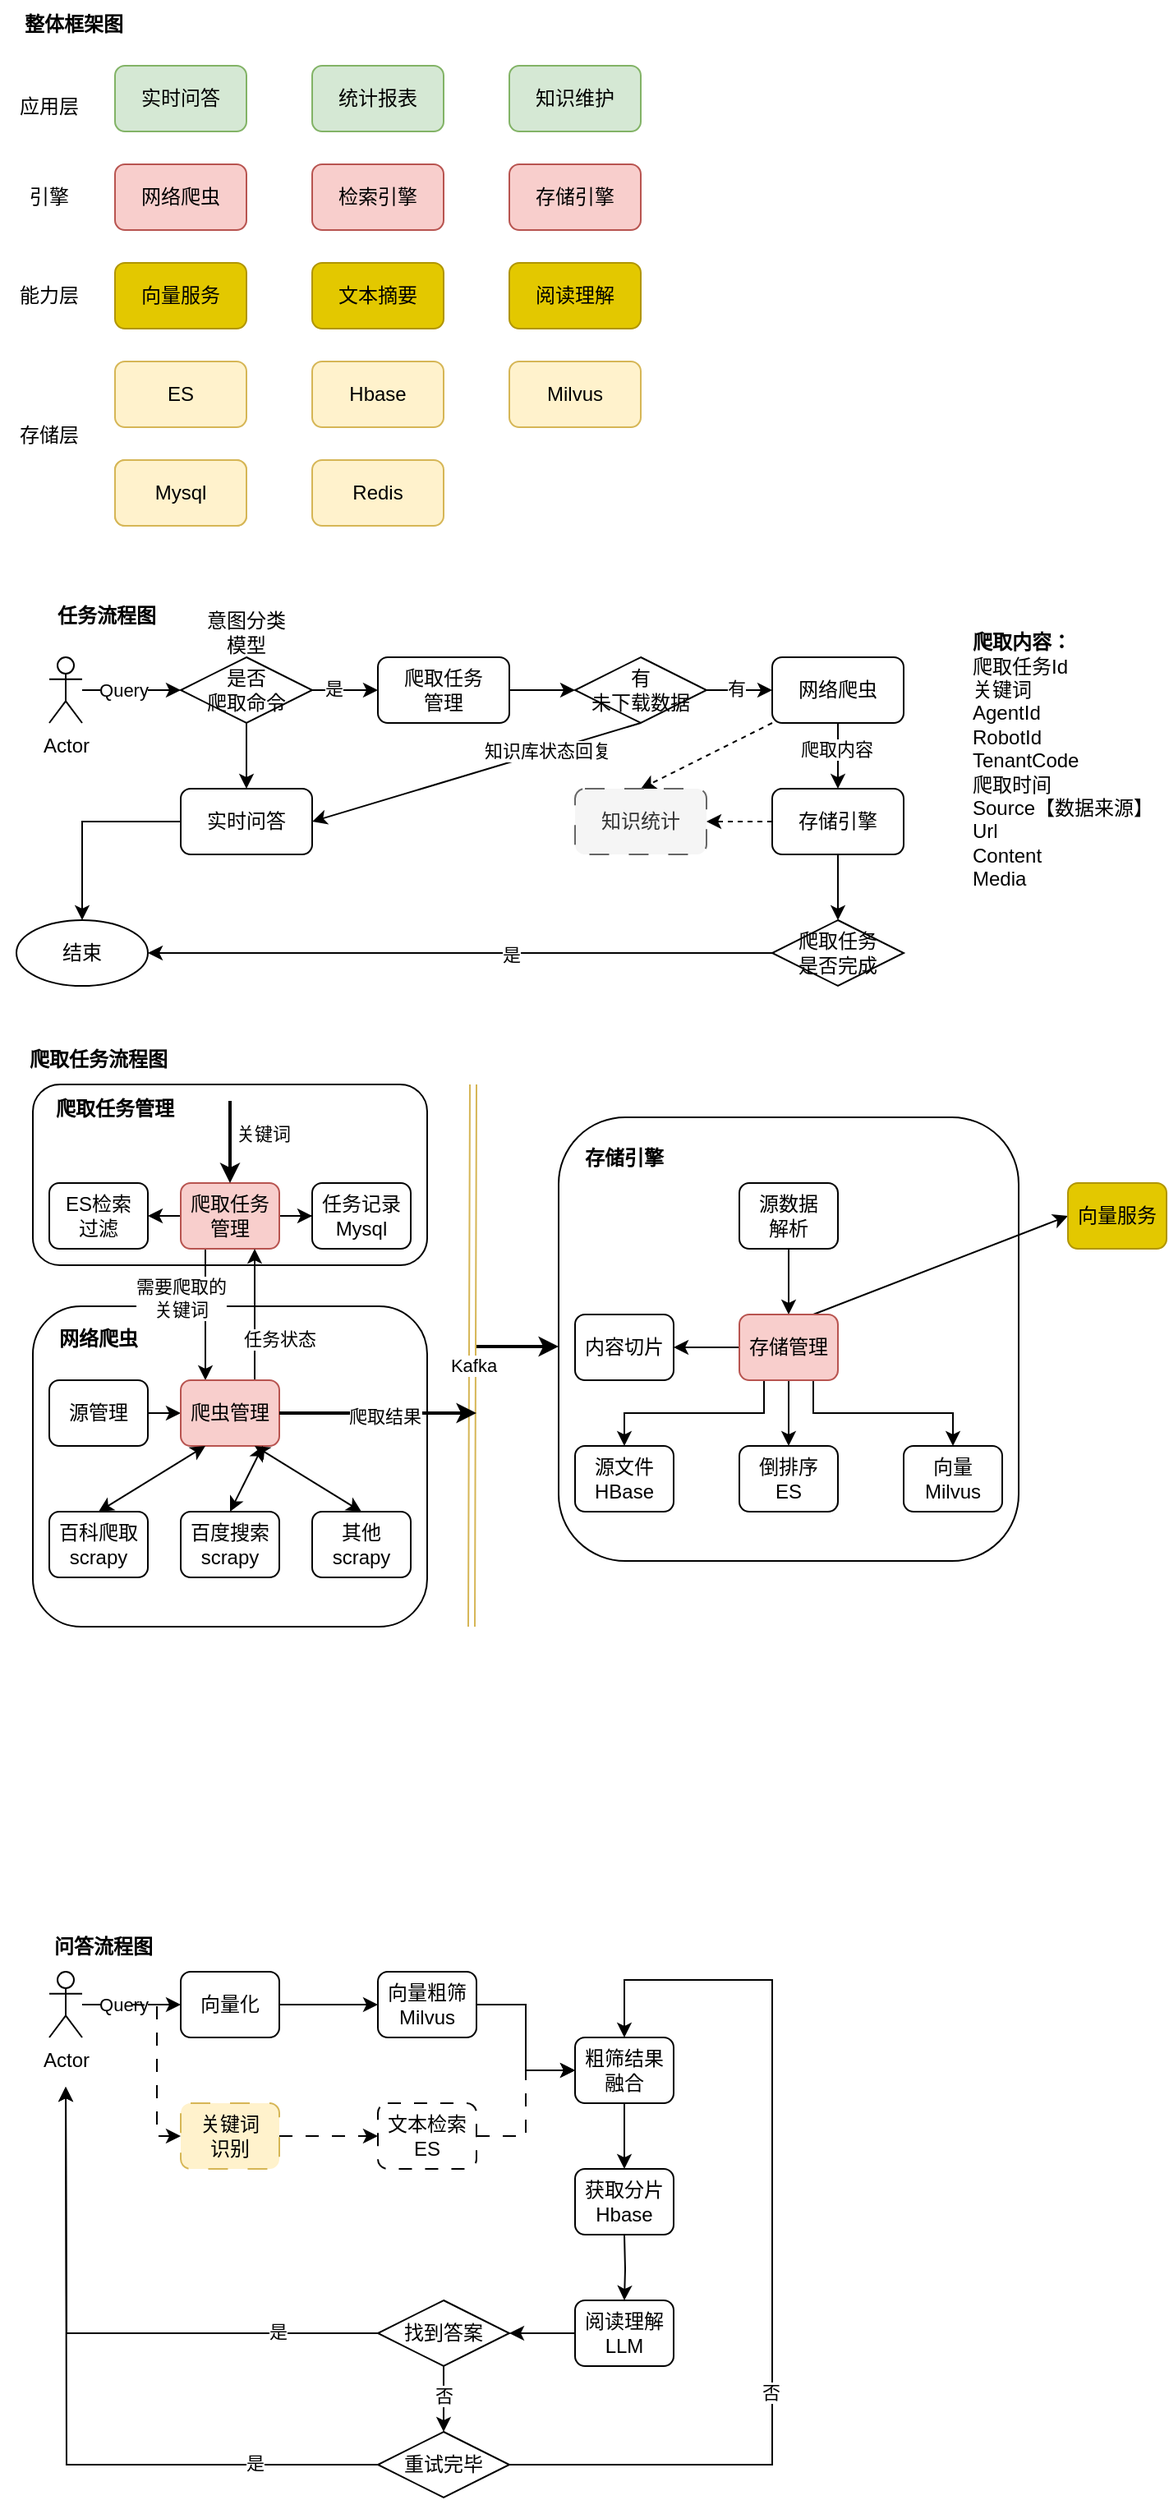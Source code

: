 <mxfile version="21.6.8" type="device">
  <diagram name="第 1 页" id="9ckIl5hYab5MIgVMosKW">
    <mxGraphModel dx="1434" dy="844" grid="0" gridSize="10" guides="1" tooltips="1" connect="1" arrows="1" fold="1" page="1" pageScale="1" pageWidth="827" pageHeight="1169" math="0" shadow="0">
      <root>
        <mxCell id="0" />
        <mxCell id="1" parent="0" />
        <mxCell id="SOKK0idRKGvPmwZtAwAa-120" value="" style="rounded=1;whiteSpace=wrap;html=1;fillStyle=cross-hatch;" parent="1" vertex="1">
          <mxGeometry x="350" y="720" width="280" height="270" as="geometry" />
        </mxCell>
        <mxCell id="SOKK0idRKGvPmwZtAwAa-119" value="" style="rounded=1;whiteSpace=wrap;html=1;fillStyle=cross-hatch;" parent="1" vertex="1">
          <mxGeometry x="30" y="700" width="240" height="110" as="geometry" />
        </mxCell>
        <mxCell id="SOKK0idRKGvPmwZtAwAa-118" value="" style="rounded=1;whiteSpace=wrap;html=1;fillStyle=cross-hatch;" parent="1" vertex="1">
          <mxGeometry x="30" y="835" width="240" height="195" as="geometry" />
        </mxCell>
        <mxCell id="SOKK0idRKGvPmwZtAwAa-1" value="网络爬虫" style="rounded=1;whiteSpace=wrap;html=1;fillColor=#f8cecc;strokeColor=#b85450;" parent="1" vertex="1">
          <mxGeometry x="80" y="140" width="80" height="40" as="geometry" />
        </mxCell>
        <mxCell id="SOKK0idRKGvPmwZtAwAa-3" value="检索引擎" style="rounded=1;whiteSpace=wrap;html=1;fillColor=#f8cecc;strokeColor=#b85450;" parent="1" vertex="1">
          <mxGeometry x="200" y="140" width="80" height="40" as="geometry" />
        </mxCell>
        <mxCell id="SOKK0idRKGvPmwZtAwAa-4" value="Milvus" style="rounded=1;whiteSpace=wrap;html=1;fillColor=#fff2cc;strokeColor=#d6b656;" parent="1" vertex="1">
          <mxGeometry x="320" y="260" width="80" height="40" as="geometry" />
        </mxCell>
        <mxCell id="SOKK0idRKGvPmwZtAwAa-5" value="Hbase" style="rounded=1;whiteSpace=wrap;html=1;fillColor=#fff2cc;strokeColor=#d6b656;" parent="1" vertex="1">
          <mxGeometry x="200" y="260" width="80" height="40" as="geometry" />
        </mxCell>
        <mxCell id="SOKK0idRKGvPmwZtAwAa-6" value="ES" style="rounded=1;whiteSpace=wrap;html=1;fillColor=#fff2cc;strokeColor=#d6b656;" parent="1" vertex="1">
          <mxGeometry x="80" y="260" width="80" height="40" as="geometry" />
        </mxCell>
        <mxCell id="SOKK0idRKGvPmwZtAwAa-7" value="实时问答" style="rounded=1;whiteSpace=wrap;html=1;fillColor=#d5e8d4;strokeColor=#82b366;" parent="1" vertex="1">
          <mxGeometry x="80" y="80" width="80" height="40" as="geometry" />
        </mxCell>
        <mxCell id="SOKK0idRKGvPmwZtAwAa-11" value="" style="edgeStyle=orthogonalEdgeStyle;rounded=0;orthogonalLoop=1;jettySize=auto;html=1;" parent="1" source="SOKK0idRKGvPmwZtAwAa-8" edge="1">
          <mxGeometry relative="1" as="geometry">
            <mxPoint x="120" y="460" as="targetPoint" />
          </mxGeometry>
        </mxCell>
        <mxCell id="SOKK0idRKGvPmwZtAwAa-14" value="Query" style="edgeLabel;html=1;align=center;verticalAlign=middle;resizable=0;points=[];" parent="SOKK0idRKGvPmwZtAwAa-11" vertex="1" connectable="0">
          <mxGeometry x="-0.174" relative="1" as="geometry">
            <mxPoint as="offset" />
          </mxGeometry>
        </mxCell>
        <mxCell id="SOKK0idRKGvPmwZtAwAa-8" value="Actor" style="shape=umlActor;verticalLabelPosition=bottom;verticalAlign=top;html=1;outlineConnect=0;" parent="1" vertex="1">
          <mxGeometry x="40" y="440" width="20" height="40" as="geometry" />
        </mxCell>
        <mxCell id="SOKK0idRKGvPmwZtAwAa-16" style="edgeStyle=orthogonalEdgeStyle;rounded=0;orthogonalLoop=1;jettySize=auto;html=1;exitX=1;exitY=0.5;exitDx=0;exitDy=0;entryX=0;entryY=0.5;entryDx=0;entryDy=0;" parent="1" source="SOKK0idRKGvPmwZtAwAa-12" target="SOKK0idRKGvPmwZtAwAa-15" edge="1">
          <mxGeometry relative="1" as="geometry" />
        </mxCell>
        <mxCell id="SOKK0idRKGvPmwZtAwAa-17" value="是" style="edgeLabel;html=1;align=center;verticalAlign=middle;resizable=0;points=[];" parent="SOKK0idRKGvPmwZtAwAa-16" vertex="1" connectable="0">
          <mxGeometry x="-0.35" y="1" relative="1" as="geometry">
            <mxPoint as="offset" />
          </mxGeometry>
        </mxCell>
        <mxCell id="SOKK0idRKGvPmwZtAwAa-25" style="edgeStyle=orthogonalEdgeStyle;rounded=0;orthogonalLoop=1;jettySize=auto;html=1;exitX=0.5;exitY=1;exitDx=0;exitDy=0;entryX=0.5;entryY=0;entryDx=0;entryDy=0;" parent="1" source="SOKK0idRKGvPmwZtAwAa-12" target="SOKK0idRKGvPmwZtAwAa-24" edge="1">
          <mxGeometry relative="1" as="geometry" />
        </mxCell>
        <mxCell id="SOKK0idRKGvPmwZtAwAa-12" value="是否&lt;br&gt;爬取命令" style="rhombus;whiteSpace=wrap;html=1;" parent="1" vertex="1">
          <mxGeometry x="120" y="440" width="80" height="40" as="geometry" />
        </mxCell>
        <mxCell id="SOKK0idRKGvPmwZtAwAa-13" value="意图分类模型" style="text;html=1;strokeColor=none;fillColor=none;align=center;verticalAlign=middle;whiteSpace=wrap;rounded=0;" parent="1" vertex="1">
          <mxGeometry x="130" y="410" width="60" height="30" as="geometry" />
        </mxCell>
        <mxCell id="SOKK0idRKGvPmwZtAwAa-19" style="edgeStyle=orthogonalEdgeStyle;rounded=0;orthogonalLoop=1;jettySize=auto;html=1;exitX=1;exitY=0.5;exitDx=0;exitDy=0;entryX=0;entryY=0.5;entryDx=0;entryDy=0;" parent="1" source="SOKK0idRKGvPmwZtAwAa-15" target="SOKK0idRKGvPmwZtAwAa-18" edge="1">
          <mxGeometry relative="1" as="geometry" />
        </mxCell>
        <mxCell id="SOKK0idRKGvPmwZtAwAa-15" value="爬取任务&lt;br&gt;管理" style="rounded=1;whiteSpace=wrap;html=1;" parent="1" vertex="1">
          <mxGeometry x="240" y="440" width="80" height="40" as="geometry" />
        </mxCell>
        <mxCell id="SOKK0idRKGvPmwZtAwAa-21" style="edgeStyle=orthogonalEdgeStyle;rounded=0;orthogonalLoop=1;jettySize=auto;html=1;exitX=1;exitY=0.5;exitDx=0;exitDy=0;entryX=0;entryY=0.5;entryDx=0;entryDy=0;" parent="1" source="SOKK0idRKGvPmwZtAwAa-18" target="SOKK0idRKGvPmwZtAwAa-20" edge="1">
          <mxGeometry relative="1" as="geometry" />
        </mxCell>
        <mxCell id="SOKK0idRKGvPmwZtAwAa-22" value="有" style="edgeLabel;html=1;align=center;verticalAlign=middle;resizable=0;points=[];" parent="SOKK0idRKGvPmwZtAwAa-21" vertex="1" connectable="0">
          <mxGeometry x="-0.1" y="1" relative="1" as="geometry">
            <mxPoint as="offset" />
          </mxGeometry>
        </mxCell>
        <mxCell id="SOKK0idRKGvPmwZtAwAa-27" style="rounded=0;orthogonalLoop=1;jettySize=auto;html=1;exitX=0.5;exitY=1;exitDx=0;exitDy=0;entryX=1;entryY=0.5;entryDx=0;entryDy=0;" parent="1" source="SOKK0idRKGvPmwZtAwAa-18" target="SOKK0idRKGvPmwZtAwAa-24" edge="1">
          <mxGeometry relative="1" as="geometry" />
        </mxCell>
        <mxCell id="SOKK0idRKGvPmwZtAwAa-35" value="知识库状态回复" style="edgeLabel;html=1;align=center;verticalAlign=middle;resizable=0;points=[];" parent="SOKK0idRKGvPmwZtAwAa-27" vertex="1" connectable="0">
          <mxGeometry x="-0.431" relative="1" as="geometry">
            <mxPoint as="offset" />
          </mxGeometry>
        </mxCell>
        <mxCell id="SOKK0idRKGvPmwZtAwAa-18" value="有&lt;br&gt;未下载数据" style="rhombus;whiteSpace=wrap;html=1;" parent="1" vertex="1">
          <mxGeometry x="360" y="440" width="80" height="40" as="geometry" />
        </mxCell>
        <mxCell id="SOKK0idRKGvPmwZtAwAa-29" style="edgeStyle=orthogonalEdgeStyle;rounded=0;orthogonalLoop=1;jettySize=auto;html=1;exitX=0.5;exitY=1;exitDx=0;exitDy=0;entryX=0.5;entryY=0;entryDx=0;entryDy=0;" parent="1" source="SOKK0idRKGvPmwZtAwAa-20" edge="1">
          <mxGeometry relative="1" as="geometry">
            <mxPoint x="520" y="520" as="targetPoint" />
          </mxGeometry>
        </mxCell>
        <mxCell id="SOKK0idRKGvPmwZtAwAa-38" value="爬取内容" style="edgeLabel;html=1;align=center;verticalAlign=middle;resizable=0;points=[];" parent="SOKK0idRKGvPmwZtAwAa-29" vertex="1" connectable="0">
          <mxGeometry x="-0.21" y="-1" relative="1" as="geometry">
            <mxPoint as="offset" />
          </mxGeometry>
        </mxCell>
        <mxCell id="SOKK0idRKGvPmwZtAwAa-43" style="rounded=0;orthogonalLoop=1;jettySize=auto;html=1;exitX=0;exitY=1;exitDx=0;exitDy=0;entryX=0.5;entryY=0;entryDx=0;entryDy=0;dashed=1;" parent="1" source="SOKK0idRKGvPmwZtAwAa-20" target="SOKK0idRKGvPmwZtAwAa-42" edge="1">
          <mxGeometry relative="1" as="geometry" />
        </mxCell>
        <mxCell id="SOKK0idRKGvPmwZtAwAa-20" value="网络爬虫" style="rounded=1;whiteSpace=wrap;html=1;" parent="1" vertex="1">
          <mxGeometry x="480" y="440" width="80" height="40" as="geometry" />
        </mxCell>
        <mxCell id="SOKK0idRKGvPmwZtAwAa-23" value="结束" style="ellipse;whiteSpace=wrap;html=1;" parent="1" vertex="1">
          <mxGeometry x="20" y="600" width="80" height="40" as="geometry" />
        </mxCell>
        <mxCell id="SOKK0idRKGvPmwZtAwAa-26" style="edgeStyle=orthogonalEdgeStyle;rounded=0;orthogonalLoop=1;jettySize=auto;html=1;exitX=0;exitY=0.5;exitDx=0;exitDy=0;entryX=0.5;entryY=0;entryDx=0;entryDy=0;" parent="1" source="SOKK0idRKGvPmwZtAwAa-24" target="SOKK0idRKGvPmwZtAwAa-23" edge="1">
          <mxGeometry relative="1" as="geometry" />
        </mxCell>
        <mxCell id="SOKK0idRKGvPmwZtAwAa-24" value="实时问答" style="rounded=1;whiteSpace=wrap;html=1;" parent="1" vertex="1">
          <mxGeometry x="120" y="520" width="80" height="40" as="geometry" />
        </mxCell>
        <mxCell id="SOKK0idRKGvPmwZtAwAa-36" value="存储引擎" style="rounded=1;whiteSpace=wrap;html=1;fillColor=#f8cecc;strokeColor=#b85450;" parent="1" vertex="1">
          <mxGeometry x="320" y="140" width="80" height="40" as="geometry" />
        </mxCell>
        <mxCell id="SOKK0idRKGvPmwZtAwAa-44" style="rounded=0;orthogonalLoop=1;jettySize=auto;html=1;exitX=0;exitY=0.5;exitDx=0;exitDy=0;entryX=1;entryY=0.5;entryDx=0;entryDy=0;dashed=1;" parent="1" source="SOKK0idRKGvPmwZtAwAa-37" target="SOKK0idRKGvPmwZtAwAa-42" edge="1">
          <mxGeometry relative="1" as="geometry" />
        </mxCell>
        <mxCell id="SOKK0idRKGvPmwZtAwAa-46" style="edgeStyle=orthogonalEdgeStyle;rounded=0;orthogonalLoop=1;jettySize=auto;html=1;exitX=0.5;exitY=1;exitDx=0;exitDy=0;entryX=0.5;entryY=0;entryDx=0;entryDy=0;" parent="1" source="SOKK0idRKGvPmwZtAwAa-37" target="SOKK0idRKGvPmwZtAwAa-45" edge="1">
          <mxGeometry relative="1" as="geometry" />
        </mxCell>
        <mxCell id="SOKK0idRKGvPmwZtAwAa-37" value="存储引擎" style="rounded=1;whiteSpace=wrap;html=1;" parent="1" vertex="1">
          <mxGeometry x="480" y="520" width="80" height="40" as="geometry" />
        </mxCell>
        <mxCell id="SOKK0idRKGvPmwZtAwAa-41" value="&lt;div style=&quot;&quot;&gt;&lt;span style=&quot;background-color: initial;&quot;&gt;&lt;b&gt;爬取内容：&lt;/b&gt;&lt;/span&gt;&lt;/div&gt;&lt;div style=&quot;&quot;&gt;&lt;span style=&quot;background-color: initial;&quot;&gt;爬取任务Id&lt;/span&gt;&lt;/div&gt;&lt;div style=&quot;&quot;&gt;&lt;span style=&quot;background-color: initial;&quot;&gt;关键词&lt;/span&gt;&lt;/div&gt;&lt;div style=&quot;&quot;&gt;&lt;span style=&quot;background-color: initial;&quot;&gt;AgentId&lt;/span&gt;&lt;/div&gt;&lt;div style=&quot;&quot;&gt;&lt;span style=&quot;background-color: initial;&quot;&gt;RobotId&lt;/span&gt;&lt;/div&gt;&lt;div style=&quot;&quot;&gt;&lt;span style=&quot;background-color: initial;&quot;&gt;TenantCode&lt;/span&gt;&lt;/div&gt;&lt;div style=&quot;&quot;&gt;&lt;span style=&quot;background-color: initial;&quot;&gt;爬取时间&lt;/span&gt;&lt;/div&gt;&lt;div style=&quot;&quot;&gt;&lt;span style=&quot;background-color: initial;&quot;&gt;Source【数据来源】&lt;/span&gt;&lt;/div&gt;&lt;div style=&quot;&quot;&gt;&lt;span style=&quot;background-color: initial;&quot;&gt;Url&lt;/span&gt;&lt;/div&gt;&lt;div style=&quot;&quot;&gt;&lt;span style=&quot;background-color: initial;&quot;&gt;Content&lt;/span&gt;&lt;/div&gt;&lt;div style=&quot;&quot;&gt;&lt;span style=&quot;background-color: initial;&quot;&gt;Media&lt;/span&gt;&lt;/div&gt;&lt;div style=&quot;&quot;&gt;&lt;span style=&quot;background-color: initial;&quot;&gt;&lt;br&gt;&lt;/span&gt;&lt;/div&gt;" style="text;html=1;strokeColor=none;fillColor=none;align=left;verticalAlign=middle;whiteSpace=wrap;rounded=0;" parent="1" vertex="1">
          <mxGeometry x="600" y="420" width="120" height="180" as="geometry" />
        </mxCell>
        <mxCell id="SOKK0idRKGvPmwZtAwAa-42" value="知识统计" style="rounded=1;whiteSpace=wrap;html=1;fillColor=#f5f5f5;fontColor=#333333;strokeColor=#666666;dashed=1;dashPattern=12 12;" parent="1" vertex="1">
          <mxGeometry x="360" y="520" width="80" height="40" as="geometry" />
        </mxCell>
        <mxCell id="SOKK0idRKGvPmwZtAwAa-47" style="edgeStyle=orthogonalEdgeStyle;rounded=0;orthogonalLoop=1;jettySize=auto;html=1;exitX=0;exitY=0.5;exitDx=0;exitDy=0;entryX=1;entryY=0.5;entryDx=0;entryDy=0;" parent="1" source="SOKK0idRKGvPmwZtAwAa-45" target="SOKK0idRKGvPmwZtAwAa-23" edge="1">
          <mxGeometry relative="1" as="geometry" />
        </mxCell>
        <mxCell id="SOKK0idRKGvPmwZtAwAa-48" value="是" style="edgeLabel;html=1;align=center;verticalAlign=middle;resizable=0;points=[];" parent="SOKK0idRKGvPmwZtAwAa-47" vertex="1" connectable="0">
          <mxGeometry x="-0.163" y="1" relative="1" as="geometry">
            <mxPoint as="offset" />
          </mxGeometry>
        </mxCell>
        <mxCell id="SOKK0idRKGvPmwZtAwAa-45" value="爬取任务&lt;br&gt;是否完成" style="rhombus;whiteSpace=wrap;html=1;" parent="1" vertex="1">
          <mxGeometry x="480" y="600" width="80" height="40" as="geometry" />
        </mxCell>
        <mxCell id="SOKK0idRKGvPmwZtAwAa-49" value="统计报表" style="rounded=1;whiteSpace=wrap;html=1;fillColor=#d5e8d4;strokeColor=#82b366;" parent="1" vertex="1">
          <mxGeometry x="200" y="80" width="80" height="40" as="geometry" />
        </mxCell>
        <mxCell id="SOKK0idRKGvPmwZtAwAa-50" value="知识维护" style="rounded=1;whiteSpace=wrap;html=1;fillColor=#d5e8d4;strokeColor=#82b366;" parent="1" vertex="1">
          <mxGeometry x="320" y="80" width="80" height="40" as="geometry" />
        </mxCell>
        <mxCell id="SOKK0idRKGvPmwZtAwAa-51" value="应用层" style="text;html=1;strokeColor=none;fillColor=none;align=center;verticalAlign=middle;whiteSpace=wrap;rounded=0;" parent="1" vertex="1">
          <mxGeometry x="10" y="90" width="60" height="30" as="geometry" />
        </mxCell>
        <mxCell id="SOKK0idRKGvPmwZtAwAa-52" value="引擎" style="text;html=1;strokeColor=none;fillColor=none;align=center;verticalAlign=middle;whiteSpace=wrap;rounded=0;" parent="1" vertex="1">
          <mxGeometry x="10" y="145" width="60" height="30" as="geometry" />
        </mxCell>
        <mxCell id="SOKK0idRKGvPmwZtAwAa-53" value="存储层" style="text;html=1;strokeColor=none;fillColor=none;align=center;verticalAlign=middle;whiteSpace=wrap;rounded=0;" parent="1" vertex="1">
          <mxGeometry x="10" y="290" width="60" height="30" as="geometry" />
        </mxCell>
        <mxCell id="SOKK0idRKGvPmwZtAwAa-94" value="" style="edgeStyle=orthogonalEdgeStyle;rounded=0;orthogonalLoop=1;jettySize=auto;html=1;" parent="1" source="SOKK0idRKGvPmwZtAwAa-54" target="SOKK0idRKGvPmwZtAwAa-93" edge="1">
          <mxGeometry relative="1" as="geometry" />
        </mxCell>
        <mxCell id="SOKK0idRKGvPmwZtAwAa-102" style="edgeStyle=orthogonalEdgeStyle;rounded=0;orthogonalLoop=1;jettySize=auto;html=1;exitX=0.25;exitY=1;exitDx=0;exitDy=0;entryX=0.25;entryY=0;entryDx=0;entryDy=0;" parent="1" source="SOKK0idRKGvPmwZtAwAa-54" target="SOKK0idRKGvPmwZtAwAa-66" edge="1">
          <mxGeometry relative="1" as="geometry" />
        </mxCell>
        <mxCell id="SOKK0idRKGvPmwZtAwAa-103" value="需要爬取的&lt;br style=&quot;border-color: var(--border-color);&quot;&gt;关键词" style="edgeLabel;html=1;align=center;verticalAlign=middle;resizable=0;points=[];" parent="SOKK0idRKGvPmwZtAwAa-102" vertex="1" connectable="0">
          <mxGeometry x="-0.1" relative="1" as="geometry">
            <mxPoint x="-15" y="-6" as="offset" />
          </mxGeometry>
        </mxCell>
        <mxCell id="SOKK0idRKGvPmwZtAwAa-106" style="edgeStyle=orthogonalEdgeStyle;rounded=0;orthogonalLoop=1;jettySize=auto;html=1;exitX=0;exitY=0.5;exitDx=0;exitDy=0;entryX=1;entryY=0.5;entryDx=0;entryDy=0;" parent="1" source="SOKK0idRKGvPmwZtAwAa-54" target="SOKK0idRKGvPmwZtAwAa-98" edge="1">
          <mxGeometry relative="1" as="geometry" />
        </mxCell>
        <mxCell id="SOKK0idRKGvPmwZtAwAa-54" value="爬取任务管理" style="rounded=1;whiteSpace=wrap;html=1;fillColor=#f8cecc;strokeColor=#b85450;" parent="1" vertex="1">
          <mxGeometry x="120" y="760" width="60" height="40" as="geometry" />
        </mxCell>
        <mxCell id="SOKK0idRKGvPmwZtAwAa-55" value="爬取任务管理" style="text;html=1;strokeColor=none;fillColor=none;align=center;verticalAlign=middle;whiteSpace=wrap;rounded=0;fontStyle=1" parent="1" vertex="1">
          <mxGeometry x="30" y="700" width="100" height="30" as="geometry" />
        </mxCell>
        <mxCell id="SOKK0idRKGvPmwZtAwAa-60" value="Mysql" style="rounded=1;whiteSpace=wrap;html=1;fillColor=#fff2cc;strokeColor=#d6b656;" parent="1" vertex="1">
          <mxGeometry x="80" y="320" width="80" height="40" as="geometry" />
        </mxCell>
        <mxCell id="SOKK0idRKGvPmwZtAwAa-61" value="存储引擎" style="text;html=1;strokeColor=none;fillColor=none;align=center;verticalAlign=middle;whiteSpace=wrap;rounded=0;fontStyle=1" parent="1" vertex="1">
          <mxGeometry x="340" y="730" width="100" height="30" as="geometry" />
        </mxCell>
        <mxCell id="SOKK0idRKGvPmwZtAwAa-62" value="" style="shape=link;html=1;rounded=0;fillColor=#fff2cc;strokeColor=#d6b656;entryX=0;entryY=0;entryDx=0;entryDy=0;" parent="1" edge="1">
          <mxGeometry width="100" relative="1" as="geometry">
            <mxPoint x="297" y="1030" as="sourcePoint" />
            <mxPoint x="298" y="700" as="targetPoint" />
          </mxGeometry>
        </mxCell>
        <mxCell id="SOKK0idRKGvPmwZtAwAa-63" value="Kafka" style="edgeLabel;html=1;align=center;verticalAlign=middle;resizable=0;points=[];" parent="SOKK0idRKGvPmwZtAwAa-62" vertex="1" connectable="0">
          <mxGeometry x="-0.02" y="6" relative="1" as="geometry">
            <mxPoint x="6" y="2" as="offset" />
          </mxGeometry>
        </mxCell>
        <mxCell id="SOKK0idRKGvPmwZtAwAa-122" style="edgeStyle=orthogonalEdgeStyle;rounded=0;orthogonalLoop=1;jettySize=auto;html=1;exitX=0.5;exitY=1;exitDx=0;exitDy=0;entryX=0.5;entryY=0;entryDx=0;entryDy=0;" parent="1" source="SOKK0idRKGvPmwZtAwAa-64" target="SOKK0idRKGvPmwZtAwAa-113" edge="1">
          <mxGeometry relative="1" as="geometry" />
        </mxCell>
        <mxCell id="SOKK0idRKGvPmwZtAwAa-64" value="源数据&lt;br&gt;解析" style="rounded=1;whiteSpace=wrap;html=1;" parent="1" vertex="1">
          <mxGeometry x="460" y="760" width="60" height="40" as="geometry" />
        </mxCell>
        <mxCell id="SOKK0idRKGvPmwZtAwAa-70" value="网络爬虫" style="text;html=1;strokeColor=none;fillColor=none;align=center;verticalAlign=middle;whiteSpace=wrap;rounded=0;fontStyle=1" parent="1" vertex="1">
          <mxGeometry x="20" y="840" width="100" height="30" as="geometry" />
        </mxCell>
        <mxCell id="SOKK0idRKGvPmwZtAwAa-71" value="" style="endArrow=classic;html=1;rounded=0;exitX=1;exitY=0.5;exitDx=0;exitDy=0;" parent="1" source="SOKK0idRKGvPmwZtAwAa-86" target="SOKK0idRKGvPmwZtAwAa-66" edge="1">
          <mxGeometry width="50" height="50" relative="1" as="geometry">
            <mxPoint x="120" y="900" as="sourcePoint" />
            <mxPoint x="240" y="900" as="targetPoint" />
          </mxGeometry>
        </mxCell>
        <mxCell id="SOKK0idRKGvPmwZtAwAa-104" style="edgeStyle=orthogonalEdgeStyle;rounded=0;orthogonalLoop=1;jettySize=auto;html=1;exitX=0.75;exitY=0;exitDx=0;exitDy=0;entryX=0.75;entryY=1;entryDx=0;entryDy=0;" parent="1" source="SOKK0idRKGvPmwZtAwAa-66" target="SOKK0idRKGvPmwZtAwAa-54" edge="1">
          <mxGeometry relative="1" as="geometry" />
        </mxCell>
        <mxCell id="SOKK0idRKGvPmwZtAwAa-105" value="任务状态" style="edgeLabel;html=1;align=center;verticalAlign=middle;resizable=0;points=[];" parent="SOKK0idRKGvPmwZtAwAa-104" vertex="1" connectable="0">
          <mxGeometry x="-0.325" y="4" relative="1" as="geometry">
            <mxPoint x="19" y="2" as="offset" />
          </mxGeometry>
        </mxCell>
        <mxCell id="SOKK0idRKGvPmwZtAwAa-66" value="爬虫管理" style="rounded=1;whiteSpace=wrap;html=1;fillColor=#f8cecc;strokeColor=#b85450;" parent="1" vertex="1">
          <mxGeometry x="120" y="880" width="60" height="40" as="geometry" />
        </mxCell>
        <mxCell id="SOKK0idRKGvPmwZtAwAa-74" value="百度搜索&lt;br&gt;scrapy" style="rounded=1;whiteSpace=wrap;html=1;" parent="1" vertex="1">
          <mxGeometry x="120" y="960" width="60" height="40" as="geometry" />
        </mxCell>
        <mxCell id="SOKK0idRKGvPmwZtAwAa-75" value="百科爬取&lt;br&gt;scrapy" style="rounded=1;whiteSpace=wrap;html=1;" parent="1" vertex="1">
          <mxGeometry x="40" y="960" width="60" height="40" as="geometry" />
        </mxCell>
        <mxCell id="SOKK0idRKGvPmwZtAwAa-81" style="edgeStyle=orthogonalEdgeStyle;rounded=0;orthogonalLoop=1;jettySize=auto;html=1;exitX=1;exitY=0.5;exitDx=0;exitDy=0;strokeWidth=2;" parent="1" source="SOKK0idRKGvPmwZtAwAa-66" edge="1">
          <mxGeometry relative="1" as="geometry">
            <mxPoint x="300" y="900" as="targetPoint" />
            <mxPoint x="200" y="899.5" as="sourcePoint" />
            <Array as="points" />
          </mxGeometry>
        </mxCell>
        <mxCell id="SOKK0idRKGvPmwZtAwAa-97" value="爬取结果" style="edgeLabel;html=1;align=center;verticalAlign=middle;resizable=0;points=[];" parent="SOKK0idRKGvPmwZtAwAa-81" vertex="1" connectable="0">
          <mxGeometry x="0.062" y="-1" relative="1" as="geometry">
            <mxPoint as="offset" />
          </mxGeometry>
        </mxCell>
        <mxCell id="SOKK0idRKGvPmwZtAwAa-84" value="" style="endArrow=classic;startArrow=classic;html=1;rounded=0;entryX=0.25;entryY=1;entryDx=0;entryDy=0;exitX=0.5;exitY=0;exitDx=0;exitDy=0;" parent="1" source="SOKK0idRKGvPmwZtAwAa-75" target="SOKK0idRKGvPmwZtAwAa-66" edge="1">
          <mxGeometry width="50" height="50" relative="1" as="geometry">
            <mxPoint x="90" y="960" as="sourcePoint" />
            <mxPoint x="140" y="910" as="targetPoint" />
          </mxGeometry>
        </mxCell>
        <mxCell id="SOKK0idRKGvPmwZtAwAa-85" value="" style="endArrow=classic;startArrow=classic;html=1;rounded=0;exitX=0.5;exitY=0;exitDx=0;exitDy=0;" parent="1" source="SOKK0idRKGvPmwZtAwAa-74" edge="1">
          <mxGeometry width="50" height="50" relative="1" as="geometry">
            <mxPoint x="120" y="970" as="sourcePoint" />
            <mxPoint x="170" y="920" as="targetPoint" />
          </mxGeometry>
        </mxCell>
        <mxCell id="SOKK0idRKGvPmwZtAwAa-86" value="源管理" style="rounded=1;whiteSpace=wrap;html=1;" parent="1" vertex="1">
          <mxGeometry x="40" y="880" width="60" height="40" as="geometry" />
        </mxCell>
        <mxCell id="SOKK0idRKGvPmwZtAwAa-87" value="其他scrapy" style="rounded=1;whiteSpace=wrap;html=1;" parent="1" vertex="1">
          <mxGeometry x="200" y="960" width="60" height="40" as="geometry" />
        </mxCell>
        <mxCell id="SOKK0idRKGvPmwZtAwAa-89" value="" style="endArrow=classic;startArrow=classic;html=1;rounded=0;entryX=0.75;entryY=1;entryDx=0;entryDy=0;exitX=0.5;exitY=0;exitDx=0;exitDy=0;" parent="1" source="SOKK0idRKGvPmwZtAwAa-87" target="SOKK0idRKGvPmwZtAwAa-66" edge="1">
          <mxGeometry width="50" height="50" relative="1" as="geometry">
            <mxPoint x="150" y="980" as="sourcePoint" />
            <mxPoint x="200" y="930" as="targetPoint" />
          </mxGeometry>
        </mxCell>
        <mxCell id="SOKK0idRKGvPmwZtAwAa-90" value="内容切片" style="rounded=1;whiteSpace=wrap;html=1;" parent="1" vertex="1">
          <mxGeometry x="360" y="840" width="60" height="40" as="geometry" />
        </mxCell>
        <mxCell id="SOKK0idRKGvPmwZtAwAa-93" value="任务记录&lt;br&gt;Mysql" style="rounded=1;whiteSpace=wrap;html=1;" parent="1" vertex="1">
          <mxGeometry x="200" y="760" width="60" height="40" as="geometry" />
        </mxCell>
        <mxCell id="SOKK0idRKGvPmwZtAwAa-98" value="ES检索&lt;br&gt;过滤" style="rounded=1;whiteSpace=wrap;html=1;" parent="1" vertex="1">
          <mxGeometry x="40" y="760" width="60" height="40" as="geometry" />
        </mxCell>
        <mxCell id="SOKK0idRKGvPmwZtAwAa-107" value="" style="endArrow=classic;html=1;rounded=0;entryX=0.5;entryY=0;entryDx=0;entryDy=0;strokeWidth=2;" parent="1" target="SOKK0idRKGvPmwZtAwAa-54" edge="1">
          <mxGeometry width="50" height="50" relative="1" as="geometry">
            <mxPoint x="150" y="710" as="sourcePoint" />
            <mxPoint x="210" y="680" as="targetPoint" />
          </mxGeometry>
        </mxCell>
        <mxCell id="SOKK0idRKGvPmwZtAwAa-108" value="关键词" style="edgeLabel;html=1;align=center;verticalAlign=middle;resizable=0;points=[];" parent="SOKK0idRKGvPmwZtAwAa-107" vertex="1" connectable="0">
          <mxGeometry x="-0.333" y="2" relative="1" as="geometry">
            <mxPoint x="18" y="3" as="offset" />
          </mxGeometry>
        </mxCell>
        <mxCell id="SOKK0idRKGvPmwZtAwAa-134" style="edgeStyle=orthogonalEdgeStyle;rounded=0;orthogonalLoop=1;jettySize=auto;html=1;exitX=1;exitY=0.5;exitDx=0;exitDy=0;entryX=0;entryY=0.5;entryDx=0;entryDy=0;" parent="1" target="SOKK0idRKGvPmwZtAwAa-133" edge="1">
          <mxGeometry relative="1" as="geometry">
            <mxPoint x="620" y="860" as="sourcePoint" />
          </mxGeometry>
        </mxCell>
        <mxCell id="SOKK0idRKGvPmwZtAwAa-111" value="倒排序&lt;br&gt;ES" style="rounded=1;whiteSpace=wrap;html=1;" parent="1" vertex="1">
          <mxGeometry x="460" y="920" width="60" height="40" as="geometry" />
        </mxCell>
        <mxCell id="SOKK0idRKGvPmwZtAwAa-112" value="源文件&lt;br&gt;HBase" style="rounded=1;whiteSpace=wrap;html=1;" parent="1" vertex="1">
          <mxGeometry x="360" y="920" width="60" height="40" as="geometry" />
        </mxCell>
        <mxCell id="SOKK0idRKGvPmwZtAwAa-124" style="edgeStyle=orthogonalEdgeStyle;rounded=0;orthogonalLoop=1;jettySize=auto;html=1;exitX=0;exitY=0.5;exitDx=0;exitDy=0;entryX=1;entryY=0.5;entryDx=0;entryDy=0;" parent="1" source="SOKK0idRKGvPmwZtAwAa-113" target="SOKK0idRKGvPmwZtAwAa-90" edge="1">
          <mxGeometry relative="1" as="geometry" />
        </mxCell>
        <mxCell id="SOKK0idRKGvPmwZtAwAa-126" style="edgeStyle=orthogonalEdgeStyle;rounded=0;orthogonalLoop=1;jettySize=auto;html=1;exitX=0.25;exitY=1;exitDx=0;exitDy=0;entryX=0.5;entryY=0;entryDx=0;entryDy=0;" parent="1" source="SOKK0idRKGvPmwZtAwAa-113" target="SOKK0idRKGvPmwZtAwAa-112" edge="1">
          <mxGeometry relative="1" as="geometry" />
        </mxCell>
        <mxCell id="SOKK0idRKGvPmwZtAwAa-127" style="edgeStyle=orthogonalEdgeStyle;rounded=0;orthogonalLoop=1;jettySize=auto;html=1;exitX=0.5;exitY=1;exitDx=0;exitDy=0;entryX=0.5;entryY=0;entryDx=0;entryDy=0;" parent="1" source="SOKK0idRKGvPmwZtAwAa-113" target="SOKK0idRKGvPmwZtAwAa-111" edge="1">
          <mxGeometry relative="1" as="geometry" />
        </mxCell>
        <mxCell id="SOKK0idRKGvPmwZtAwAa-130" style="edgeStyle=orthogonalEdgeStyle;rounded=0;orthogonalLoop=1;jettySize=auto;html=1;exitX=0.75;exitY=1;exitDx=0;exitDy=0;entryX=0.5;entryY=0;entryDx=0;entryDy=0;" parent="1" source="SOKK0idRKGvPmwZtAwAa-113" target="SOKK0idRKGvPmwZtAwAa-128" edge="1">
          <mxGeometry relative="1" as="geometry" />
        </mxCell>
        <mxCell id="SOKK0idRKGvPmwZtAwAa-132" style="rounded=0;orthogonalLoop=1;jettySize=auto;html=1;exitX=0.75;exitY=0;exitDx=0;exitDy=0;entryX=0;entryY=0.5;entryDx=0;entryDy=0;" parent="1" source="SOKK0idRKGvPmwZtAwAa-113" target="SOKK0idRKGvPmwZtAwAa-131" edge="1">
          <mxGeometry relative="1" as="geometry" />
        </mxCell>
        <mxCell id="SOKK0idRKGvPmwZtAwAa-113" value="存储管理" style="rounded=1;whiteSpace=wrap;html=1;fillColor=#f8cecc;strokeColor=#b85450;" parent="1" vertex="1">
          <mxGeometry x="460" y="840" width="60" height="40" as="geometry" />
        </mxCell>
        <mxCell id="SOKK0idRKGvPmwZtAwAa-121" value="" style="endArrow=classic;html=1;rounded=0;strokeWidth=2;" parent="1" edge="1">
          <mxGeometry width="50" height="50" relative="1" as="geometry">
            <mxPoint x="300" y="859.5" as="sourcePoint" />
            <mxPoint x="350" y="859.5" as="targetPoint" />
          </mxGeometry>
        </mxCell>
        <mxCell id="SOKK0idRKGvPmwZtAwAa-128" value="向量&lt;br&gt;Milvus" style="rounded=1;whiteSpace=wrap;html=1;" parent="1" vertex="1">
          <mxGeometry x="560" y="920" width="60" height="40" as="geometry" />
        </mxCell>
        <mxCell id="SOKK0idRKGvPmwZtAwAa-131" value="向量服务" style="rounded=1;whiteSpace=wrap;html=1;fillColor=#e3c800;strokeColor=#B09500;fontColor=#000000;" parent="1" vertex="1">
          <mxGeometry x="660" y="760" width="60" height="40" as="geometry" />
        </mxCell>
        <mxCell id="SOKK0idRKGvPmwZtAwAa-135" value="向量服务" style="rounded=1;whiteSpace=wrap;html=1;fillColor=#e3c800;strokeColor=#B09500;fontColor=#000000;" parent="1" vertex="1">
          <mxGeometry x="80" y="200" width="80" height="40" as="geometry" />
        </mxCell>
        <mxCell id="SOKK0idRKGvPmwZtAwAa-136" value="文本摘要" style="rounded=1;whiteSpace=wrap;html=1;fillColor=#e3c800;strokeColor=#B09500;fontColor=#000000;" parent="1" vertex="1">
          <mxGeometry x="200" y="200" width="80" height="40" as="geometry" />
        </mxCell>
        <mxCell id="SOKK0idRKGvPmwZtAwAa-137" value="能力层" style="text;html=1;strokeColor=none;fillColor=none;align=center;verticalAlign=middle;whiteSpace=wrap;rounded=0;" parent="1" vertex="1">
          <mxGeometry x="10" y="205" width="60" height="30" as="geometry" />
        </mxCell>
        <mxCell id="SOKK0idRKGvPmwZtAwAa-138" value="阅读理解" style="rounded=1;whiteSpace=wrap;html=1;fillColor=#e3c800;strokeColor=#B09500;fontColor=#000000;" parent="1" vertex="1">
          <mxGeometry x="320" y="200" width="80" height="40" as="geometry" />
        </mxCell>
        <mxCell id="SOKK0idRKGvPmwZtAwAa-139" value="整体框架图" style="text;html=1;strokeColor=none;fillColor=none;align=center;verticalAlign=middle;whiteSpace=wrap;rounded=0;strokeWidth=2;fontStyle=1" parent="1" vertex="1">
          <mxGeometry x="10" y="40" width="90" height="30" as="geometry" />
        </mxCell>
        <mxCell id="SOKK0idRKGvPmwZtAwAa-140" value="任务流程图" style="text;html=1;strokeColor=none;fillColor=none;align=center;verticalAlign=middle;whiteSpace=wrap;rounded=0;strokeWidth=2;fontStyle=1" parent="1" vertex="1">
          <mxGeometry x="30" y="400" width="90" height="30" as="geometry" />
        </mxCell>
        <mxCell id="SOKK0idRKGvPmwZtAwAa-141" value="爬取任务流程图" style="text;html=1;strokeColor=none;fillColor=none;align=center;verticalAlign=middle;whiteSpace=wrap;rounded=0;strokeWidth=2;fontStyle=1" parent="1" vertex="1">
          <mxGeometry x="25" y="670" width="90" height="30" as="geometry" />
        </mxCell>
        <mxCell id="SOKK0idRKGvPmwZtAwAa-142" value="问答流程图" style="text;html=1;strokeColor=none;fillColor=none;align=center;verticalAlign=middle;whiteSpace=wrap;rounded=0;strokeWidth=2;fontStyle=1" parent="1" vertex="1">
          <mxGeometry x="27.5" y="1210" width="90" height="30" as="geometry" />
        </mxCell>
        <mxCell id="EXiZ9ELi2ZU5wnI2sJxe-6" style="edgeStyle=orthogonalEdgeStyle;rounded=0;orthogonalLoop=1;jettySize=auto;html=1;exitX=1;exitY=0.5;exitDx=0;exitDy=0;entryX=0;entryY=0.5;entryDx=0;entryDy=0;" parent="1" source="SOKK0idRKGvPmwZtAwAa-143" target="EXiZ9ELi2ZU5wnI2sJxe-5" edge="1">
          <mxGeometry relative="1" as="geometry" />
        </mxCell>
        <mxCell id="SOKK0idRKGvPmwZtAwAa-143" value="向量化" style="rounded=1;whiteSpace=wrap;html=1;" parent="1" vertex="1">
          <mxGeometry x="120" y="1240" width="60" height="40" as="geometry" />
        </mxCell>
        <mxCell id="SOKK0idRKGvPmwZtAwAa-147" value="" style="edgeStyle=orthogonalEdgeStyle;rounded=0;orthogonalLoop=1;jettySize=auto;html=1;" parent="1" source="SOKK0idRKGvPmwZtAwAa-149" edge="1">
          <mxGeometry relative="1" as="geometry">
            <mxPoint x="120" y="1260" as="targetPoint" />
          </mxGeometry>
        </mxCell>
        <mxCell id="SOKK0idRKGvPmwZtAwAa-148" value="Query" style="edgeLabel;html=1;align=center;verticalAlign=middle;resizable=0;points=[];" parent="SOKK0idRKGvPmwZtAwAa-147" vertex="1" connectable="0">
          <mxGeometry x="-0.174" relative="1" as="geometry">
            <mxPoint as="offset" />
          </mxGeometry>
        </mxCell>
        <mxCell id="SOKK0idRKGvPmwZtAwAa-149" value="Actor" style="shape=umlActor;verticalLabelPosition=bottom;verticalAlign=top;html=1;outlineConnect=0;" parent="1" vertex="1">
          <mxGeometry x="40" y="1240" width="20" height="40" as="geometry" />
        </mxCell>
        <mxCell id="SOKK0idRKGvPmwZtAwAa-150" value="Mysql" style="rounded=1;whiteSpace=wrap;html=1;fillColor=#fff2cc;strokeColor=#d6b656;" parent="1" vertex="1">
          <mxGeometry x="80" y="320" width="80" height="40" as="geometry" />
        </mxCell>
        <mxCell id="SOKK0idRKGvPmwZtAwAa-151" value="Redis" style="rounded=1;whiteSpace=wrap;html=1;fillColor=#fff2cc;strokeColor=#d6b656;" parent="1" vertex="1">
          <mxGeometry x="200" y="320" width="80" height="40" as="geometry" />
        </mxCell>
        <mxCell id="EXiZ9ELi2ZU5wnI2sJxe-8" style="edgeStyle=orthogonalEdgeStyle;rounded=0;orthogonalLoop=1;jettySize=auto;html=1;exitX=1;exitY=0.5;exitDx=0;exitDy=0;entryX=0;entryY=0.5;entryDx=0;entryDy=0;dashed=1;dashPattern=8 8;" parent="1" source="EXiZ9ELi2ZU5wnI2sJxe-1" target="EXiZ9ELi2ZU5wnI2sJxe-7" edge="1">
          <mxGeometry relative="1" as="geometry" />
        </mxCell>
        <mxCell id="EXiZ9ELi2ZU5wnI2sJxe-1" value="关键词&lt;br&gt;识别" style="rounded=1;whiteSpace=wrap;html=1;fillColor=#fff2cc;strokeColor=#d6b656;dashed=1;dashPattern=12 12;" parent="1" vertex="1">
          <mxGeometry x="120" y="1320" width="60" height="40" as="geometry" />
        </mxCell>
        <mxCell id="EXiZ9ELi2ZU5wnI2sJxe-4" value="" style="endArrow=classic;html=1;rounded=0;entryX=0;entryY=0.5;entryDx=0;entryDy=0;edgeStyle=orthogonalEdgeStyle;dashed=1;dashPattern=8 8;" parent="1" target="EXiZ9ELi2ZU5wnI2sJxe-1" edge="1">
          <mxGeometry width="50" height="50" relative="1" as="geometry">
            <mxPoint x="90" y="1260" as="sourcePoint" />
            <mxPoint y="1250" as="targetPoint" />
          </mxGeometry>
        </mxCell>
        <mxCell id="EXiZ9ELi2ZU5wnI2sJxe-10" style="edgeStyle=orthogonalEdgeStyle;rounded=0;orthogonalLoop=1;jettySize=auto;html=1;exitX=1;exitY=0.5;exitDx=0;exitDy=0;entryX=0;entryY=0.5;entryDx=0;entryDy=0;" parent="1" source="EXiZ9ELi2ZU5wnI2sJxe-5" target="EXiZ9ELi2ZU5wnI2sJxe-9" edge="1">
          <mxGeometry relative="1" as="geometry">
            <mxPoint x="360" y="1300" as="targetPoint" />
          </mxGeometry>
        </mxCell>
        <mxCell id="EXiZ9ELi2ZU5wnI2sJxe-5" value="向量粗筛&lt;br&gt;Milvus" style="rounded=1;whiteSpace=wrap;html=1;" parent="1" vertex="1">
          <mxGeometry x="240" y="1240" width="60" height="40" as="geometry" />
        </mxCell>
        <mxCell id="EXiZ9ELi2ZU5wnI2sJxe-7" value="文本检索&lt;br&gt;ES" style="rounded=1;whiteSpace=wrap;html=1;dashed=1;dashPattern=8 8;" parent="1" vertex="1">
          <mxGeometry x="240" y="1320" width="60" height="40" as="geometry" />
        </mxCell>
        <mxCell id="EXiZ9ELi2ZU5wnI2sJxe-13" style="edgeStyle=orthogonalEdgeStyle;rounded=0;orthogonalLoop=1;jettySize=auto;html=1;exitX=0.5;exitY=1;exitDx=0;exitDy=0;entryX=0.5;entryY=0;entryDx=0;entryDy=0;" parent="1" source="EXiZ9ELi2ZU5wnI2sJxe-9" edge="1">
          <mxGeometry relative="1" as="geometry">
            <mxPoint x="390" y="1360" as="targetPoint" />
          </mxGeometry>
        </mxCell>
        <mxCell id="EXiZ9ELi2ZU5wnI2sJxe-9" value="粗筛结果融合" style="rounded=1;whiteSpace=wrap;html=1;" parent="1" vertex="1">
          <mxGeometry x="360" y="1280" width="60" height="40" as="geometry" />
        </mxCell>
        <mxCell id="EXiZ9ELi2ZU5wnI2sJxe-15" style="edgeStyle=orthogonalEdgeStyle;rounded=0;orthogonalLoop=1;jettySize=auto;html=1;exitX=0.5;exitY=1;exitDx=0;exitDy=0;" parent="1" target="EXiZ9ELi2ZU5wnI2sJxe-14" edge="1">
          <mxGeometry relative="1" as="geometry">
            <mxPoint x="390" y="1400" as="sourcePoint" />
          </mxGeometry>
        </mxCell>
        <mxCell id="EXiZ9ELi2ZU5wnI2sJxe-18" style="edgeStyle=orthogonalEdgeStyle;rounded=0;orthogonalLoop=1;jettySize=auto;html=1;exitX=0;exitY=0.5;exitDx=0;exitDy=0;entryX=1;entryY=0.5;entryDx=0;entryDy=0;" parent="1" source="EXiZ9ELi2ZU5wnI2sJxe-14" target="EXiZ9ELi2ZU5wnI2sJxe-16" edge="1">
          <mxGeometry relative="1" as="geometry" />
        </mxCell>
        <mxCell id="EXiZ9ELi2ZU5wnI2sJxe-14" value="阅读理解&lt;br&gt;LLM" style="rounded=1;whiteSpace=wrap;html=1;" parent="1" vertex="1">
          <mxGeometry x="360" y="1440" width="60" height="40" as="geometry" />
        </mxCell>
        <mxCell id="EXiZ9ELi2ZU5wnI2sJxe-19" style="edgeStyle=orthogonalEdgeStyle;rounded=0;orthogonalLoop=1;jettySize=auto;html=1;exitX=0;exitY=0.5;exitDx=0;exitDy=0;" parent="1" source="EXiZ9ELi2ZU5wnI2sJxe-16" edge="1">
          <mxGeometry relative="1" as="geometry">
            <mxPoint x="50" y="1310" as="targetPoint" />
          </mxGeometry>
        </mxCell>
        <mxCell id="EXiZ9ELi2ZU5wnI2sJxe-20" value="是" style="edgeLabel;html=1;align=center;verticalAlign=middle;resizable=0;points=[];" parent="EXiZ9ELi2ZU5wnI2sJxe-19" vertex="1" connectable="0">
          <mxGeometry x="-0.641" y="-1" relative="1" as="geometry">
            <mxPoint as="offset" />
          </mxGeometry>
        </mxCell>
        <mxCell id="EXiZ9ELi2ZU5wnI2sJxe-21" style="edgeStyle=orthogonalEdgeStyle;rounded=0;orthogonalLoop=1;jettySize=auto;html=1;exitX=0.5;exitY=1;exitDx=0;exitDy=0;entryX=0.5;entryY=0;entryDx=0;entryDy=0;" parent="1" source="EXiZ9ELi2ZU5wnI2sJxe-16" target="EXiZ9ELi2ZU5wnI2sJxe-17" edge="1">
          <mxGeometry relative="1" as="geometry" />
        </mxCell>
        <mxCell id="EXiZ9ELi2ZU5wnI2sJxe-22" value="否" style="edgeLabel;html=1;align=center;verticalAlign=middle;resizable=0;points=[];" parent="EXiZ9ELi2ZU5wnI2sJxe-21" vertex="1" connectable="0">
          <mxGeometry x="-0.1" relative="1" as="geometry">
            <mxPoint as="offset" />
          </mxGeometry>
        </mxCell>
        <mxCell id="EXiZ9ELi2ZU5wnI2sJxe-16" value="找到答案" style="rhombus;whiteSpace=wrap;html=1;" parent="1" vertex="1">
          <mxGeometry x="240" y="1440" width="80" height="40" as="geometry" />
        </mxCell>
        <mxCell id="EXiZ9ELi2ZU5wnI2sJxe-23" style="edgeStyle=orthogonalEdgeStyle;rounded=0;orthogonalLoop=1;jettySize=auto;html=1;exitX=0;exitY=0.5;exitDx=0;exitDy=0;" parent="1" source="EXiZ9ELi2ZU5wnI2sJxe-17" edge="1">
          <mxGeometry relative="1" as="geometry">
            <mxPoint x="50" y="1310" as="targetPoint" />
          </mxGeometry>
        </mxCell>
        <mxCell id="EXiZ9ELi2ZU5wnI2sJxe-24" value="是" style="edgeLabel;html=1;align=center;verticalAlign=middle;resizable=0;points=[];" parent="EXiZ9ELi2ZU5wnI2sJxe-23" vertex="1" connectable="0">
          <mxGeometry x="-0.642" y="-1" relative="1" as="geometry">
            <mxPoint as="offset" />
          </mxGeometry>
        </mxCell>
        <mxCell id="EXiZ9ELi2ZU5wnI2sJxe-25" style="edgeStyle=orthogonalEdgeStyle;rounded=0;orthogonalLoop=1;jettySize=auto;html=1;exitX=1;exitY=0.5;exitDx=0;exitDy=0;entryX=0.5;entryY=0;entryDx=0;entryDy=0;" parent="1" source="EXiZ9ELi2ZU5wnI2sJxe-17" target="EXiZ9ELi2ZU5wnI2sJxe-9" edge="1">
          <mxGeometry relative="1" as="geometry">
            <mxPoint x="470" y="1360" as="targetPoint" />
            <mxPoint x="400" y="1550" as="sourcePoint" />
            <Array as="points">
              <mxPoint x="480" y="1540" />
              <mxPoint x="480" y="1245" />
              <mxPoint x="390" y="1245" />
            </Array>
          </mxGeometry>
        </mxCell>
        <mxCell id="EXiZ9ELi2ZU5wnI2sJxe-26" value="否" style="edgeLabel;html=1;align=center;verticalAlign=middle;resizable=0;points=[];" parent="EXiZ9ELi2ZU5wnI2sJxe-25" vertex="1" connectable="0">
          <mxGeometry x="-0.294" y="1" relative="1" as="geometry">
            <mxPoint as="offset" />
          </mxGeometry>
        </mxCell>
        <mxCell id="EXiZ9ELi2ZU5wnI2sJxe-17" value="重试完毕" style="rhombus;whiteSpace=wrap;html=1;" parent="1" vertex="1">
          <mxGeometry x="240" y="1520" width="80" height="40" as="geometry" />
        </mxCell>
        <mxCell id="EXiZ9ELi2ZU5wnI2sJxe-28" value="" style="edgeStyle=orthogonalEdgeStyle;rounded=0;orthogonalLoop=1;jettySize=auto;html=1;exitX=1;exitY=0.5;exitDx=0;exitDy=0;entryX=0;entryY=0.5;entryDx=0;entryDy=0;dashed=1;dashPattern=8 8;" parent="1" source="EXiZ9ELi2ZU5wnI2sJxe-7" target="EXiZ9ELi2ZU5wnI2sJxe-9" edge="1">
          <mxGeometry relative="1" as="geometry">
            <mxPoint x="300" y="1340" as="sourcePoint" />
            <mxPoint x="360" y="1300" as="targetPoint" />
          </mxGeometry>
        </mxCell>
        <mxCell id="FrDag_aHlFbt-r8ocQzX-1" value="获取分片&lt;br&gt;Hbase" style="rounded=1;whiteSpace=wrap;html=1;" vertex="1" parent="1">
          <mxGeometry x="360" y="1360" width="60" height="40" as="geometry" />
        </mxCell>
      </root>
    </mxGraphModel>
  </diagram>
</mxfile>
